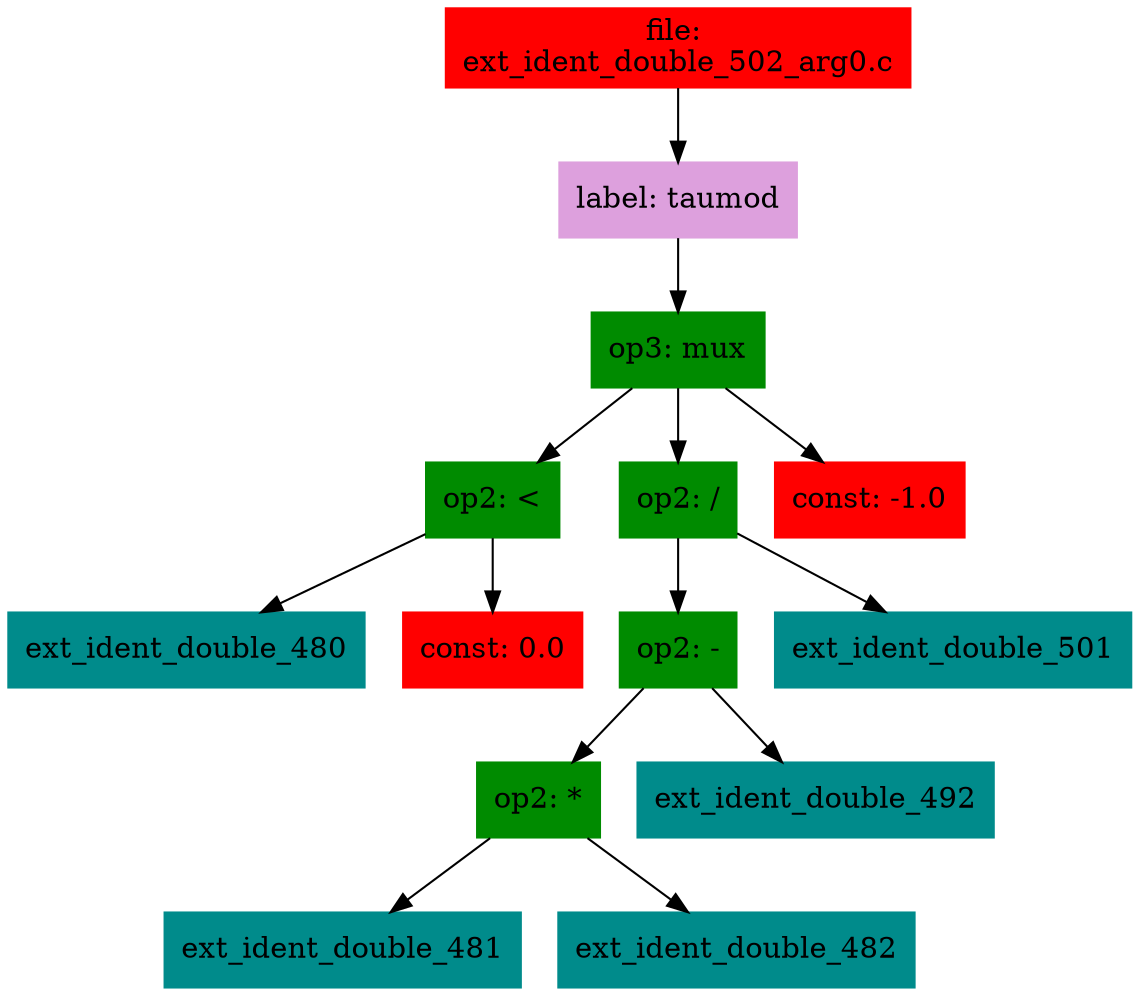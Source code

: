 digraph G {
node [shape=box]

0 [label="file: 
ext_ident_double_502_arg0.c",color=red, style=filled]
1 [label="label: taumod",color=plum, style=filled]
0 -> 1
2 [label="op3: mux",color=green4, style=filled]
1 -> 2
3 [label="op2: <",color=green4, style=filled]
2 -> 3
4 [label="ext_ident_double_480",color=cyan4, style=filled]
3 -> 4
61 [label="const: 0.0",color=red1, style=filled]
3 -> 61
62 [label="op2: /",color=green4, style=filled]
2 -> 62
63 [label="op2: -",color=green4, style=filled]
62 -> 63
64 [label="op2: *",color=green4, style=filled]
63 -> 64
65 [label="ext_ident_double_481",color=cyan4, style=filled]
64 -> 65
68 [label="ext_ident_double_482",color=cyan4, style=filled]
64 -> 68
71 [label="ext_ident_double_492",color=cyan4, style=filled]
63 -> 71
122 [label="ext_ident_double_501",color=cyan4, style=filled]
62 -> 122
179 [label="const: -1.0",color=red1, style=filled]
2 -> 179


}

